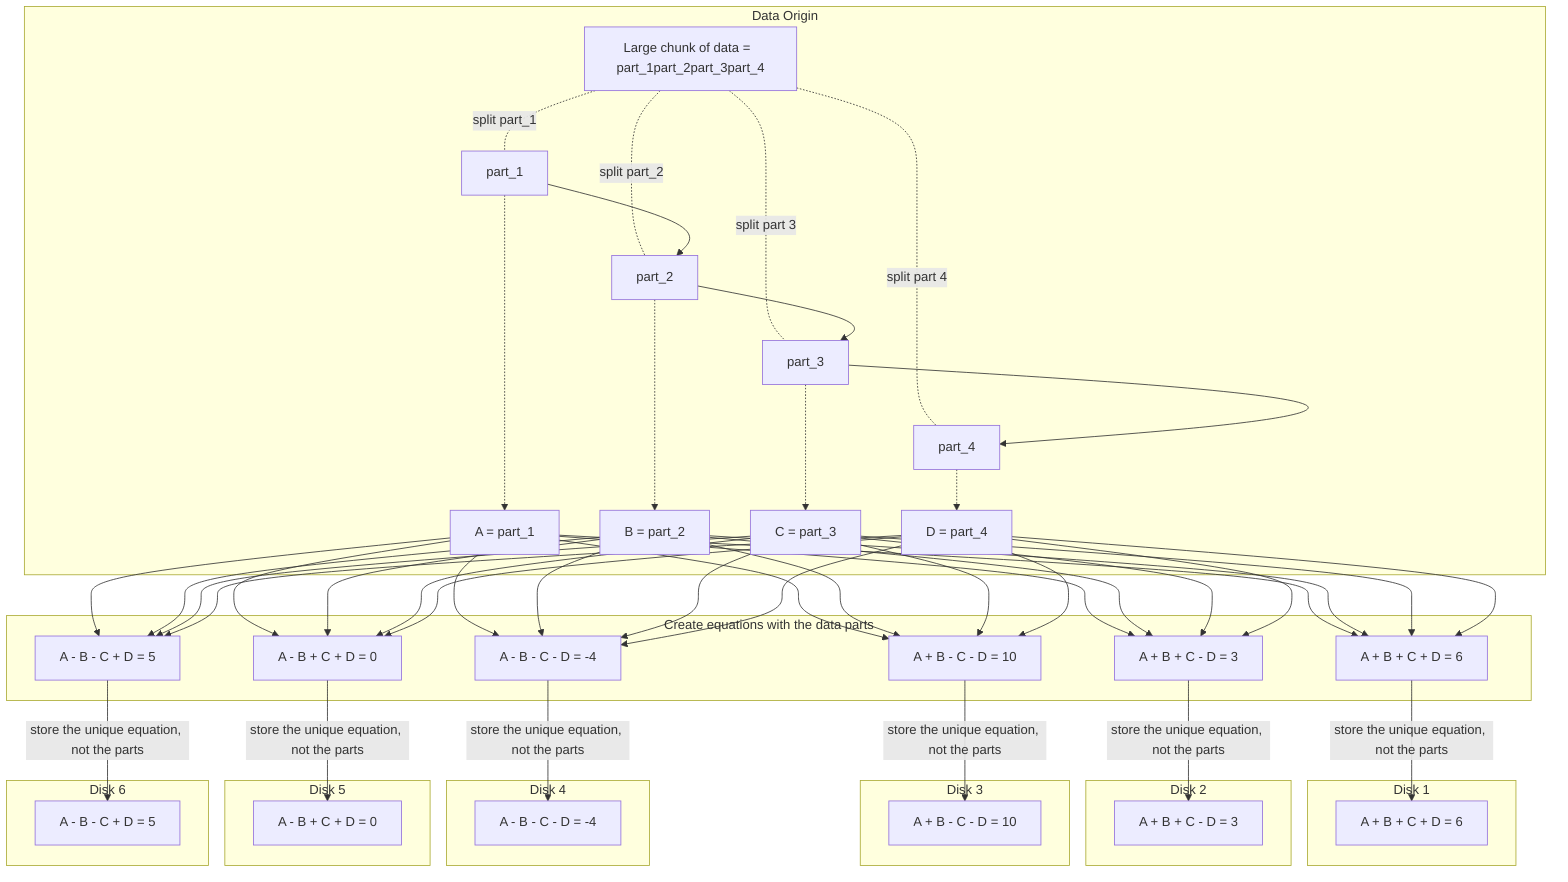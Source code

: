 graph TD
    subgraph Data Origin
    file[Large chunk of data =  part_1part_2part_3part_4]
    parta[part_1]
    partb[part_2]
    partc[part_3]
    partd[part_4]
    file -.- |split part_1|parta
    file -.- |split part_2|partb
    file -.- |split part 3|partc
    file -.- |split part 4|partd
    parta --> partb --> partc --> partd
    parta -.-> vara[  A = part_1]
    partb -.-> varb[  B = part_2]
    partc -.-> varc[  C = part_3] 
    partd -.-> vard[  D = part_4]
    end
    subgraph Create equations with the data parts 
    eq1[A + B + C + D = 6]
    eq2[A +  B +  C -  D = 3]
    eq3[A +  B -  C -  D = 10]
    eq4[ A -  B -  C -  D = -4]
    eq5[ A -  B +  C +  D = 0]
    eq6[ A -  B -  C +  D = 5]
    vara & varb & varc & vard --> eq1 & eq2 & eq3 & eq4 & eq5 & eq6
    end
    subgraph Disk 1
    eq1 --> |store the unique equation, not the parts|zdb1[A + B + C + D = 6]
    end
    subgraph Disk 2
    eq2 --> |store the unique equation, not the parts|zdb2[A +  B +  C -  D = 3]
    end
    subgraph Disk 3
    eq3 --> |store the unique equation, not the parts|zdb3[A +  B -  C -  D = 10]
    end
    subgraph Disk 4
    eq4 --> |store the unique equation, not the parts|zdb4[A -  B -  C -  D = -4]
    end
    subgraph Disk 5
    eq5 --> |store the unique equation, not the parts|zdb5[ A -  B +  C +  D = 0]
    end
    subgraph Disk 6
    eq6 --> |store the unique equation, not the parts|zdb6[A -  B -  C +  D = 5]
    end